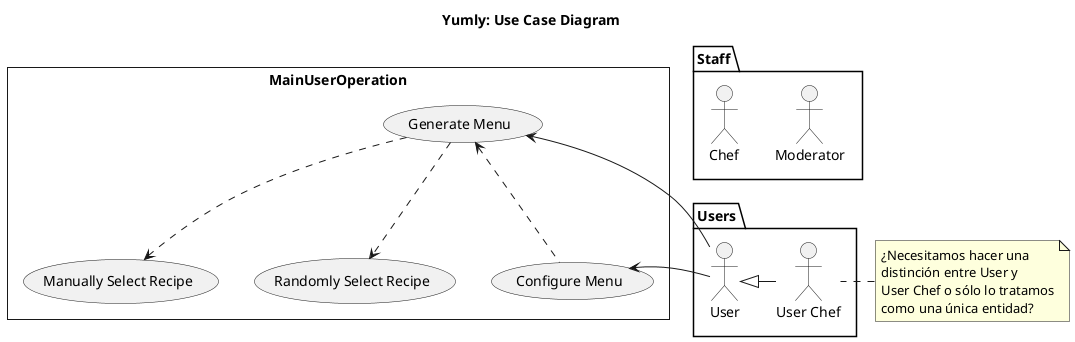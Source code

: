 @startuml yumlyUseCases

    title Yumly: Use Case Diagram

    skinparam Style strictuml 
    skinparam SequenceMessageAlignment center

    ' Definitions
        ' Actors
        package Staff {
            Actor :Moderator: 
            Actor :Chef:
        }

        package Users {
            Actor :User: as U
            Actor :User Chef: as UC
        }

        ' Use Cases
        rectangle MainUserOperation {
            usecase (Generate Menu) as (GenMen)
            usecase (Manually Select Recipe) as (SelRec)
            usecase (Randomly Select Recipe) as (RndRec)
            usecase (Configure Menu) as (ConMen)
        }

        ' Relationships
            ' Users
            U <|-right- UC
            note left of UC
                ¿Necesitamos hacer una 
                distinción entre User y
                User Chef o sólo lo tratamos
                como una única entidad?
            end note

            ' Use cases
            GenMen .down.> SelRec
            GenMen .down.> RndRec
            GenMen <.down. ConMen

            ' Users to use cases
            U -up-> GenMen
            U --> ConMen
@enduml